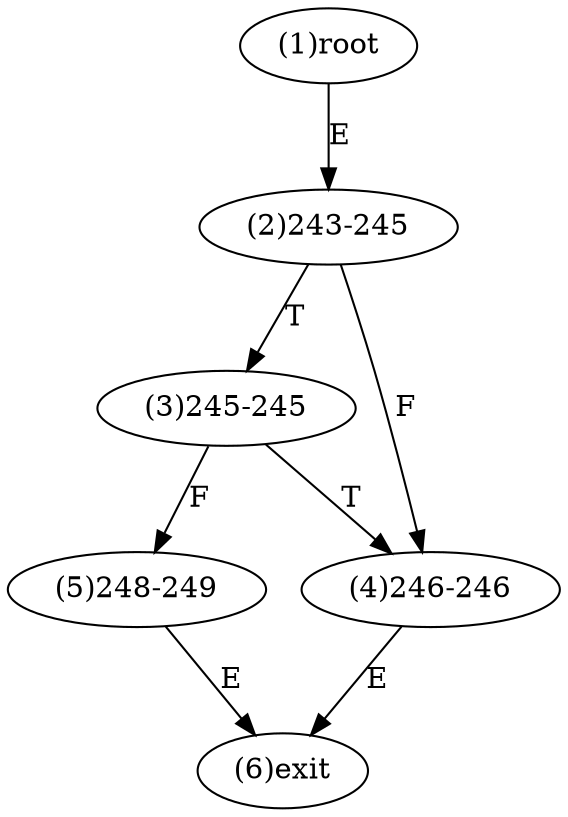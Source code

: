 digraph "" { 
1[ label="(1)root"];
2[ label="(2)243-245"];
3[ label="(3)245-245"];
4[ label="(4)246-246"];
5[ label="(5)248-249"];
6[ label="(6)exit"];
1->2[ label="E"];
2->4[ label="F"];
2->3[ label="T"];
3->5[ label="F"];
3->4[ label="T"];
4->6[ label="E"];
5->6[ label="E"];
}